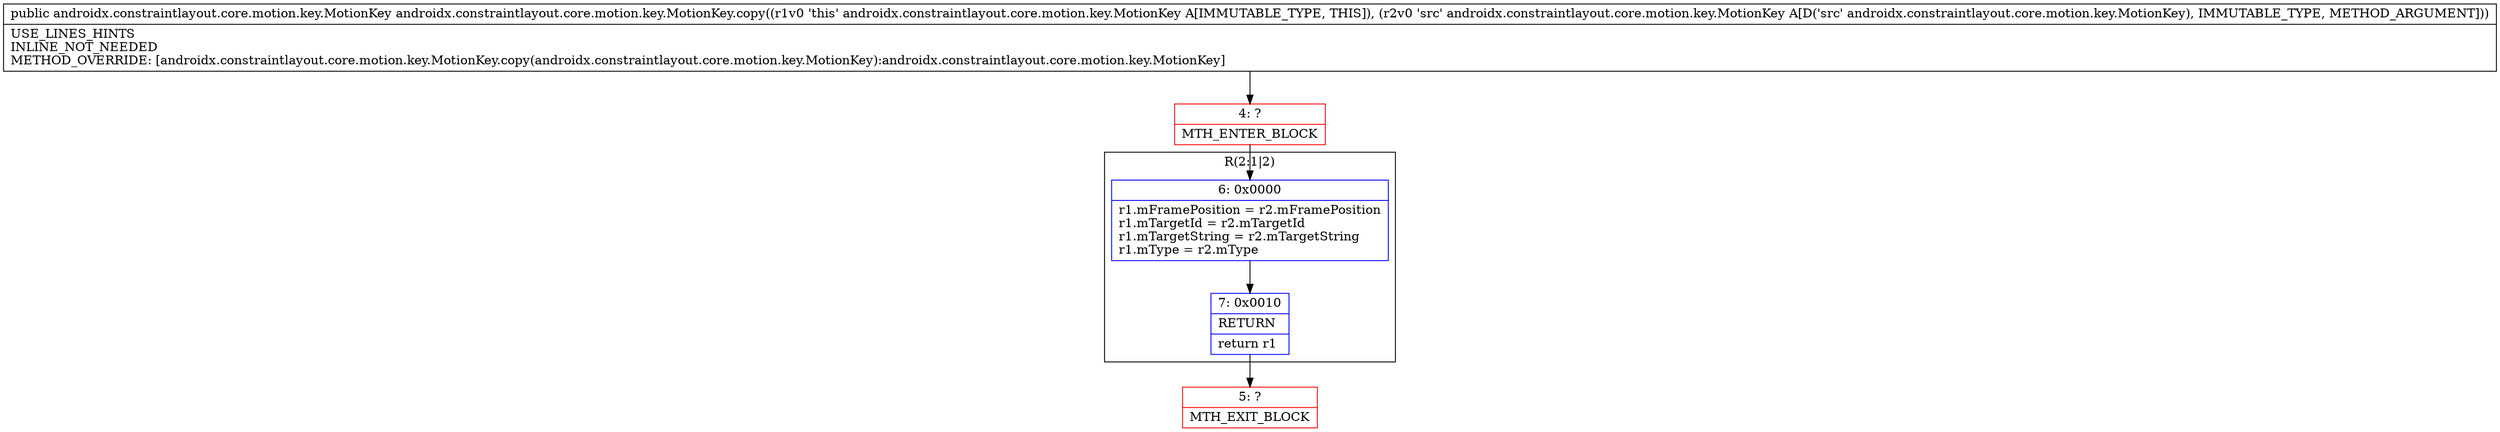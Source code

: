 digraph "CFG forandroidx.constraintlayout.core.motion.key.MotionKey.copy(Landroidx\/constraintlayout\/core\/motion\/key\/MotionKey;)Landroidx\/constraintlayout\/core\/motion\/key\/MotionKey;" {
subgraph cluster_Region_758377980 {
label = "R(2:1|2)";
node [shape=record,color=blue];
Node_6 [shape=record,label="{6\:\ 0x0000|r1.mFramePosition = r2.mFramePosition\lr1.mTargetId = r2.mTargetId\lr1.mTargetString = r2.mTargetString\lr1.mType = r2.mType\l}"];
Node_7 [shape=record,label="{7\:\ 0x0010|RETURN\l|return r1\l}"];
}
Node_4 [shape=record,color=red,label="{4\:\ ?|MTH_ENTER_BLOCK\l}"];
Node_5 [shape=record,color=red,label="{5\:\ ?|MTH_EXIT_BLOCK\l}"];
MethodNode[shape=record,label="{public androidx.constraintlayout.core.motion.key.MotionKey androidx.constraintlayout.core.motion.key.MotionKey.copy((r1v0 'this' androidx.constraintlayout.core.motion.key.MotionKey A[IMMUTABLE_TYPE, THIS]), (r2v0 'src' androidx.constraintlayout.core.motion.key.MotionKey A[D('src' androidx.constraintlayout.core.motion.key.MotionKey), IMMUTABLE_TYPE, METHOD_ARGUMENT]))  | USE_LINES_HINTS\lINLINE_NOT_NEEDED\lMETHOD_OVERRIDE: [androidx.constraintlayout.core.motion.key.MotionKey.copy(androidx.constraintlayout.core.motion.key.MotionKey):androidx.constraintlayout.core.motion.key.MotionKey]\l}"];
MethodNode -> Node_4;Node_6 -> Node_7;
Node_7 -> Node_5;
Node_4 -> Node_6;
}

